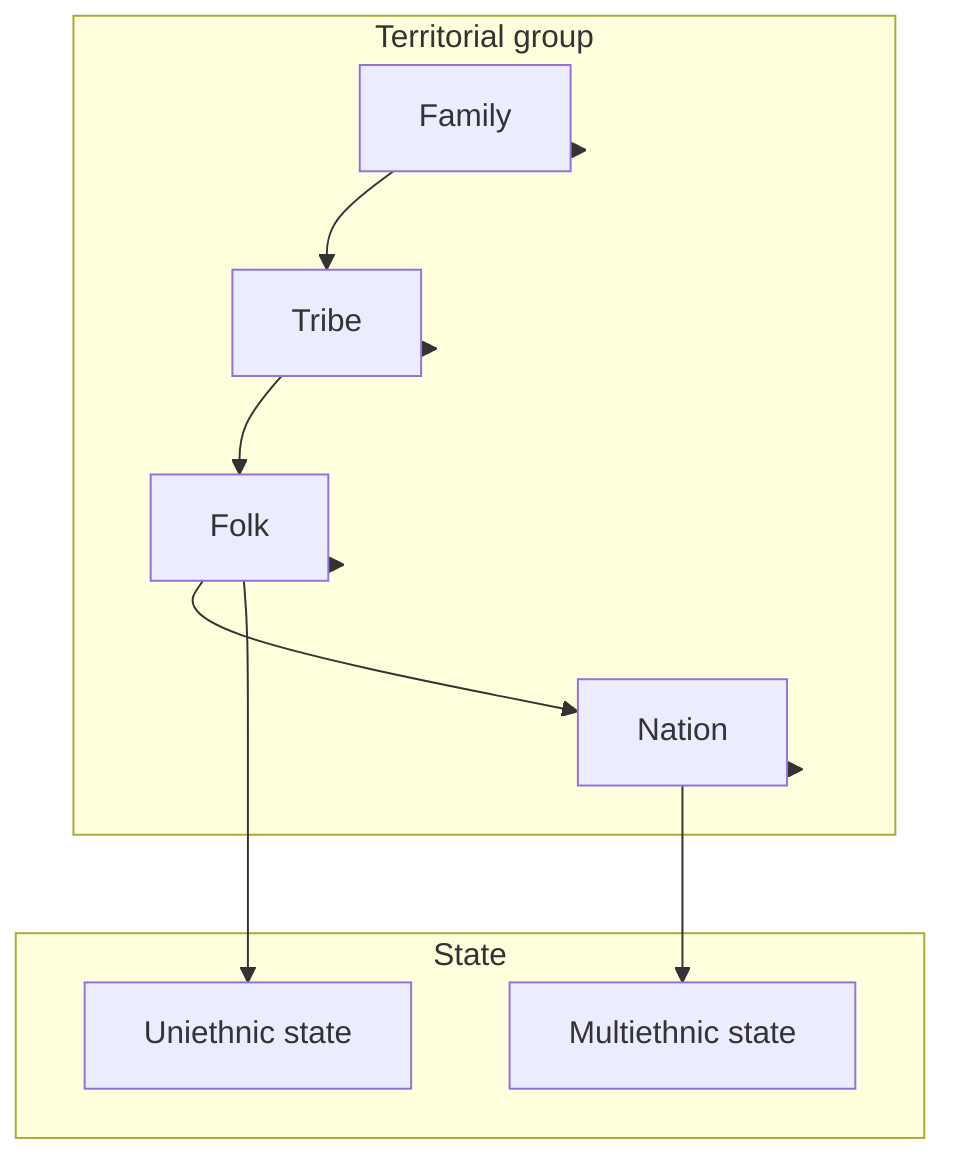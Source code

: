 flowchart TD

    %% Territorial group
    subgraph A[Territorial group]
        B1[Family]
        B2[Tribe]
        B3[Folk]
        B4[Nation]
    end

    B1 --> B2
    B2 --> B3
    B3 --> B4

    A --> B1
    A --> B2
    A --> B3
    A --> B4

    %% State
    subgraph C[State]
        C1[Uniethnic state]
        C2[Multiethnic state]
    end

    B3 --> C1
    B4 --> C2